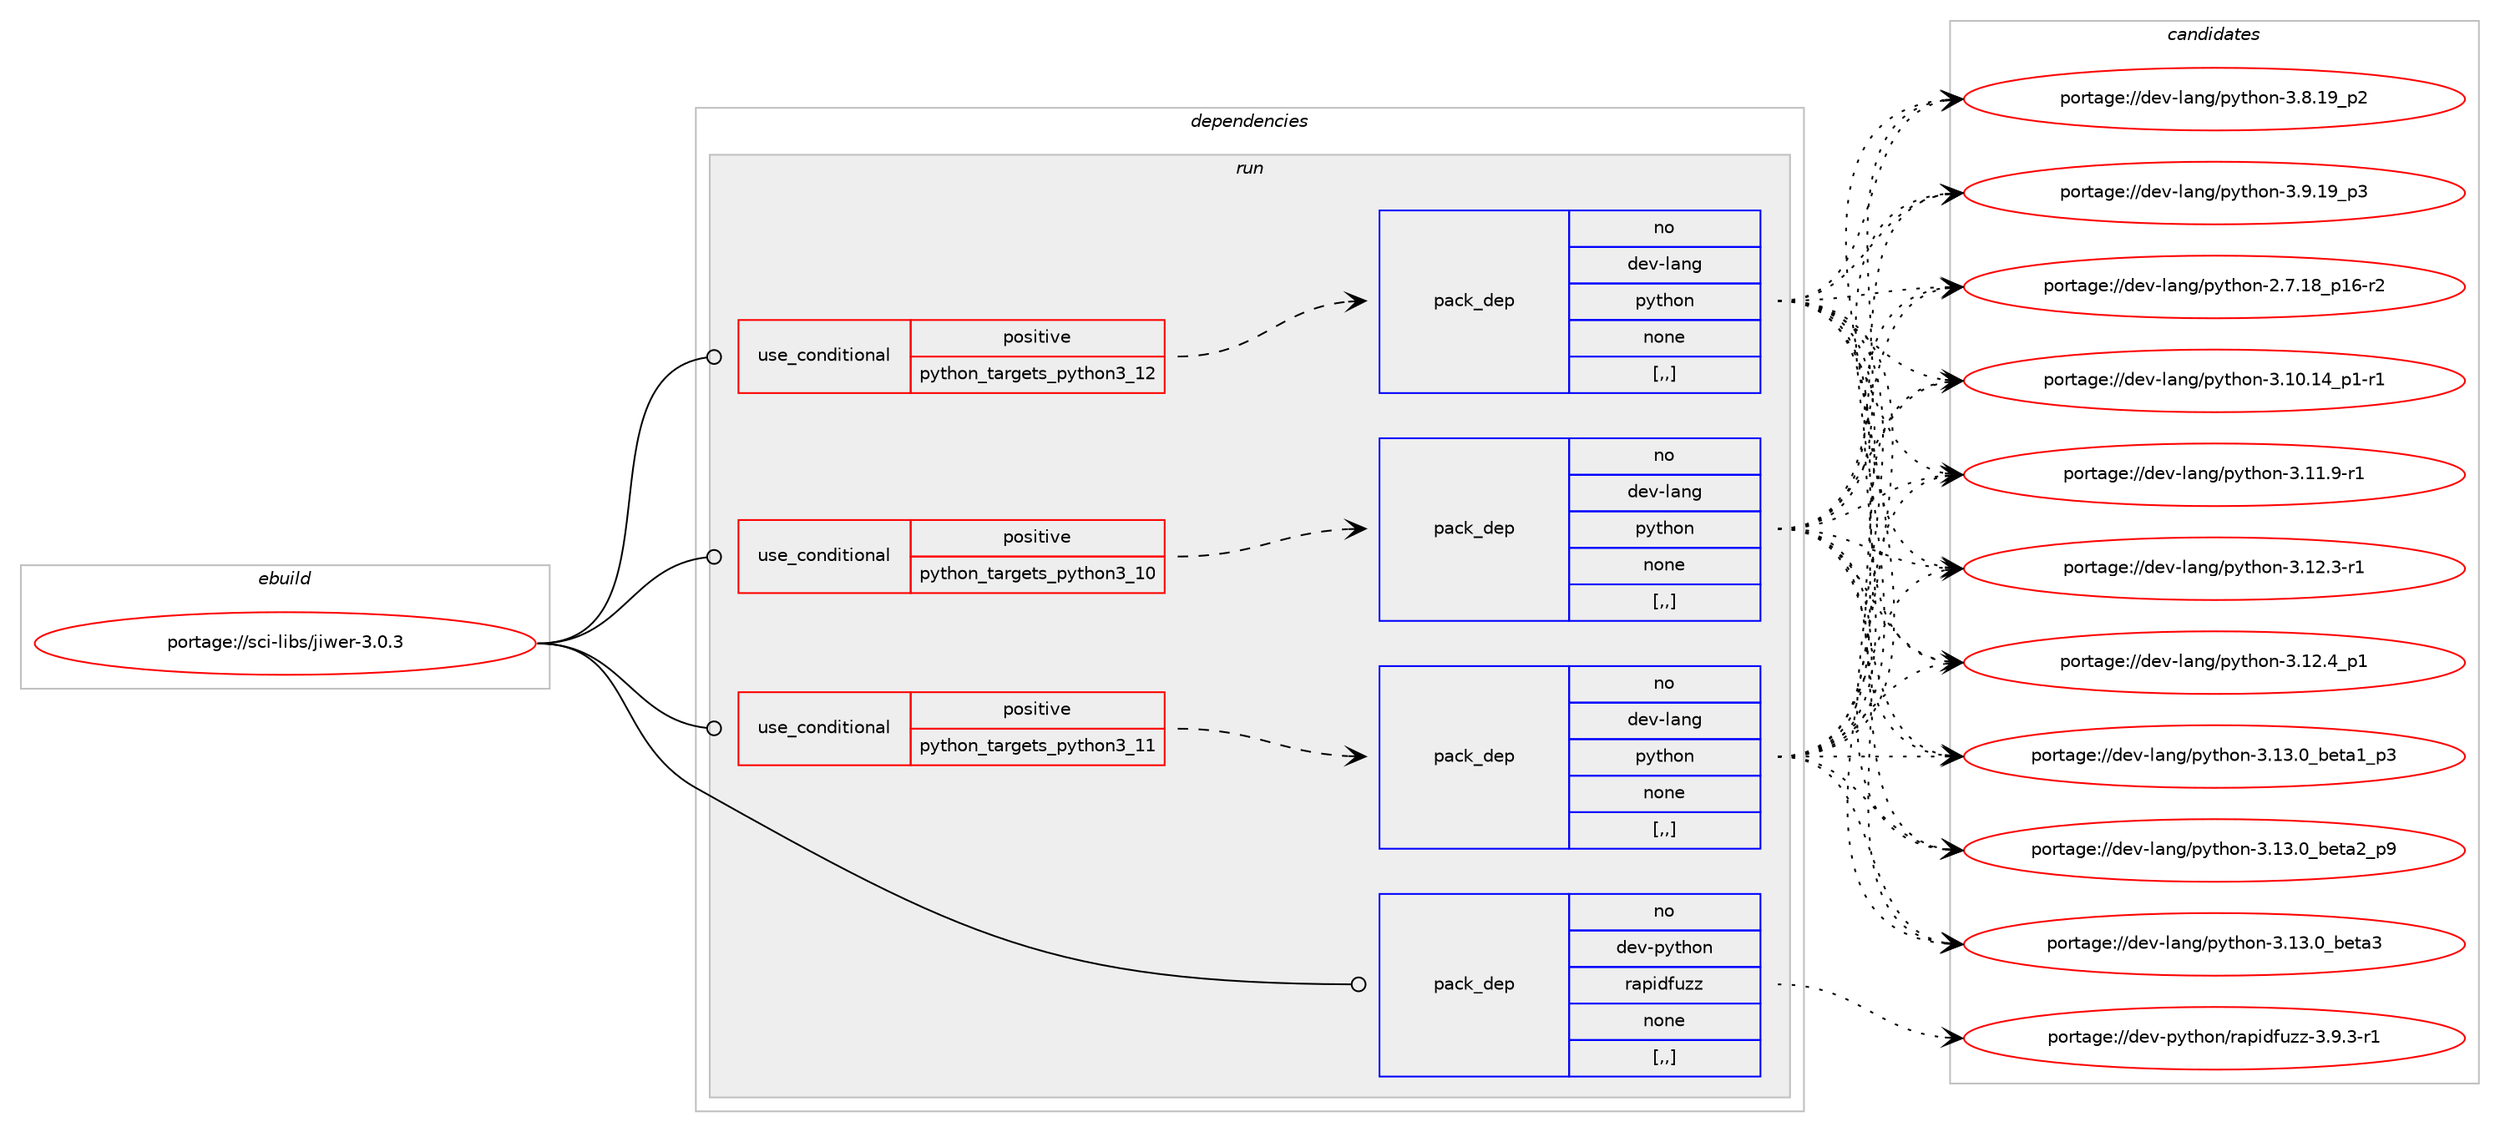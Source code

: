 digraph prolog {

# *************
# Graph options
# *************

newrank=true;
concentrate=true;
compound=true;
graph [rankdir=LR,fontname=Helvetica,fontsize=10,ranksep=1.5];#, ranksep=2.5, nodesep=0.2];
edge  [arrowhead=vee];
node  [fontname=Helvetica,fontsize=10];

# **********
# The ebuild
# **********

subgraph cluster_leftcol {
color=gray;
rank=same;
label=<<i>ebuild</i>>;
id [label="portage://sci-libs/jiwer-3.0.3", color=red, width=4, href="../sci-libs/jiwer-3.0.3.svg"];
}

# ****************
# The dependencies
# ****************

subgraph cluster_midcol {
color=gray;
label=<<i>dependencies</i>>;
subgraph cluster_compile {
fillcolor="#eeeeee";
style=filled;
label=<<i>compile</i>>;
}
subgraph cluster_compileandrun {
fillcolor="#eeeeee";
style=filled;
label=<<i>compile and run</i>>;
}
subgraph cluster_run {
fillcolor="#eeeeee";
style=filled;
label=<<i>run</i>>;
subgraph cond103853 {
dependency393085 [label=<<TABLE BORDER="0" CELLBORDER="1" CELLSPACING="0" CELLPADDING="4"><TR><TD ROWSPAN="3" CELLPADDING="10">use_conditional</TD></TR><TR><TD>positive</TD></TR><TR><TD>python_targets_python3_10</TD></TR></TABLE>>, shape=none, color=red];
subgraph pack286438 {
dependency393086 [label=<<TABLE BORDER="0" CELLBORDER="1" CELLSPACING="0" CELLPADDING="4" WIDTH="220"><TR><TD ROWSPAN="6" CELLPADDING="30">pack_dep</TD></TR><TR><TD WIDTH="110">no</TD></TR><TR><TD>dev-lang</TD></TR><TR><TD>python</TD></TR><TR><TD>none</TD></TR><TR><TD>[,,]</TD></TR></TABLE>>, shape=none, color=blue];
}
dependency393085:e -> dependency393086:w [weight=20,style="dashed",arrowhead="vee"];
}
id:e -> dependency393085:w [weight=20,style="solid",arrowhead="odot"];
subgraph cond103854 {
dependency393087 [label=<<TABLE BORDER="0" CELLBORDER="1" CELLSPACING="0" CELLPADDING="4"><TR><TD ROWSPAN="3" CELLPADDING="10">use_conditional</TD></TR><TR><TD>positive</TD></TR><TR><TD>python_targets_python3_11</TD></TR></TABLE>>, shape=none, color=red];
subgraph pack286439 {
dependency393088 [label=<<TABLE BORDER="0" CELLBORDER="1" CELLSPACING="0" CELLPADDING="4" WIDTH="220"><TR><TD ROWSPAN="6" CELLPADDING="30">pack_dep</TD></TR><TR><TD WIDTH="110">no</TD></TR><TR><TD>dev-lang</TD></TR><TR><TD>python</TD></TR><TR><TD>none</TD></TR><TR><TD>[,,]</TD></TR></TABLE>>, shape=none, color=blue];
}
dependency393087:e -> dependency393088:w [weight=20,style="dashed",arrowhead="vee"];
}
id:e -> dependency393087:w [weight=20,style="solid",arrowhead="odot"];
subgraph cond103855 {
dependency393089 [label=<<TABLE BORDER="0" CELLBORDER="1" CELLSPACING="0" CELLPADDING="4"><TR><TD ROWSPAN="3" CELLPADDING="10">use_conditional</TD></TR><TR><TD>positive</TD></TR><TR><TD>python_targets_python3_12</TD></TR></TABLE>>, shape=none, color=red];
subgraph pack286440 {
dependency393090 [label=<<TABLE BORDER="0" CELLBORDER="1" CELLSPACING="0" CELLPADDING="4" WIDTH="220"><TR><TD ROWSPAN="6" CELLPADDING="30">pack_dep</TD></TR><TR><TD WIDTH="110">no</TD></TR><TR><TD>dev-lang</TD></TR><TR><TD>python</TD></TR><TR><TD>none</TD></TR><TR><TD>[,,]</TD></TR></TABLE>>, shape=none, color=blue];
}
dependency393089:e -> dependency393090:w [weight=20,style="dashed",arrowhead="vee"];
}
id:e -> dependency393089:w [weight=20,style="solid",arrowhead="odot"];
subgraph pack286441 {
dependency393091 [label=<<TABLE BORDER="0" CELLBORDER="1" CELLSPACING="0" CELLPADDING="4" WIDTH="220"><TR><TD ROWSPAN="6" CELLPADDING="30">pack_dep</TD></TR><TR><TD WIDTH="110">no</TD></TR><TR><TD>dev-python</TD></TR><TR><TD>rapidfuzz</TD></TR><TR><TD>none</TD></TR><TR><TD>[,,]</TD></TR></TABLE>>, shape=none, color=blue];
}
id:e -> dependency393091:w [weight=20,style="solid",arrowhead="odot"];
}
}

# **************
# The candidates
# **************

subgraph cluster_choices {
rank=same;
color=gray;
label=<<i>candidates</i>>;

subgraph choice286438 {
color=black;
nodesep=1;
choice100101118451089711010347112121116104111110455046554649569511249544511450 [label="portage://dev-lang/python-2.7.18_p16-r2", color=red, width=4,href="../dev-lang/python-2.7.18_p16-r2.svg"];
choice100101118451089711010347112121116104111110455146494846495295112494511449 [label="portage://dev-lang/python-3.10.14_p1-r1", color=red, width=4,href="../dev-lang/python-3.10.14_p1-r1.svg"];
choice100101118451089711010347112121116104111110455146494946574511449 [label="portage://dev-lang/python-3.11.9-r1", color=red, width=4,href="../dev-lang/python-3.11.9-r1.svg"];
choice100101118451089711010347112121116104111110455146495046514511449 [label="portage://dev-lang/python-3.12.3-r1", color=red, width=4,href="../dev-lang/python-3.12.3-r1.svg"];
choice100101118451089711010347112121116104111110455146495046529511249 [label="portage://dev-lang/python-3.12.4_p1", color=red, width=4,href="../dev-lang/python-3.12.4_p1.svg"];
choice10010111845108971101034711212111610411111045514649514648959810111697499511251 [label="portage://dev-lang/python-3.13.0_beta1_p3", color=red, width=4,href="../dev-lang/python-3.13.0_beta1_p3.svg"];
choice10010111845108971101034711212111610411111045514649514648959810111697509511257 [label="portage://dev-lang/python-3.13.0_beta2_p9", color=red, width=4,href="../dev-lang/python-3.13.0_beta2_p9.svg"];
choice1001011184510897110103471121211161041111104551464951464895981011169751 [label="portage://dev-lang/python-3.13.0_beta3", color=red, width=4,href="../dev-lang/python-3.13.0_beta3.svg"];
choice100101118451089711010347112121116104111110455146564649579511250 [label="portage://dev-lang/python-3.8.19_p2", color=red, width=4,href="../dev-lang/python-3.8.19_p2.svg"];
choice100101118451089711010347112121116104111110455146574649579511251 [label="portage://dev-lang/python-3.9.19_p3", color=red, width=4,href="../dev-lang/python-3.9.19_p3.svg"];
dependency393086:e -> choice100101118451089711010347112121116104111110455046554649569511249544511450:w [style=dotted,weight="100"];
dependency393086:e -> choice100101118451089711010347112121116104111110455146494846495295112494511449:w [style=dotted,weight="100"];
dependency393086:e -> choice100101118451089711010347112121116104111110455146494946574511449:w [style=dotted,weight="100"];
dependency393086:e -> choice100101118451089711010347112121116104111110455146495046514511449:w [style=dotted,weight="100"];
dependency393086:e -> choice100101118451089711010347112121116104111110455146495046529511249:w [style=dotted,weight="100"];
dependency393086:e -> choice10010111845108971101034711212111610411111045514649514648959810111697499511251:w [style=dotted,weight="100"];
dependency393086:e -> choice10010111845108971101034711212111610411111045514649514648959810111697509511257:w [style=dotted,weight="100"];
dependency393086:e -> choice1001011184510897110103471121211161041111104551464951464895981011169751:w [style=dotted,weight="100"];
dependency393086:e -> choice100101118451089711010347112121116104111110455146564649579511250:w [style=dotted,weight="100"];
dependency393086:e -> choice100101118451089711010347112121116104111110455146574649579511251:w [style=dotted,weight="100"];
}
subgraph choice286439 {
color=black;
nodesep=1;
choice100101118451089711010347112121116104111110455046554649569511249544511450 [label="portage://dev-lang/python-2.7.18_p16-r2", color=red, width=4,href="../dev-lang/python-2.7.18_p16-r2.svg"];
choice100101118451089711010347112121116104111110455146494846495295112494511449 [label="portage://dev-lang/python-3.10.14_p1-r1", color=red, width=4,href="../dev-lang/python-3.10.14_p1-r1.svg"];
choice100101118451089711010347112121116104111110455146494946574511449 [label="portage://dev-lang/python-3.11.9-r1", color=red, width=4,href="../dev-lang/python-3.11.9-r1.svg"];
choice100101118451089711010347112121116104111110455146495046514511449 [label="portage://dev-lang/python-3.12.3-r1", color=red, width=4,href="../dev-lang/python-3.12.3-r1.svg"];
choice100101118451089711010347112121116104111110455146495046529511249 [label="portage://dev-lang/python-3.12.4_p1", color=red, width=4,href="../dev-lang/python-3.12.4_p1.svg"];
choice10010111845108971101034711212111610411111045514649514648959810111697499511251 [label="portage://dev-lang/python-3.13.0_beta1_p3", color=red, width=4,href="../dev-lang/python-3.13.0_beta1_p3.svg"];
choice10010111845108971101034711212111610411111045514649514648959810111697509511257 [label="portage://dev-lang/python-3.13.0_beta2_p9", color=red, width=4,href="../dev-lang/python-3.13.0_beta2_p9.svg"];
choice1001011184510897110103471121211161041111104551464951464895981011169751 [label="portage://dev-lang/python-3.13.0_beta3", color=red, width=4,href="../dev-lang/python-3.13.0_beta3.svg"];
choice100101118451089711010347112121116104111110455146564649579511250 [label="portage://dev-lang/python-3.8.19_p2", color=red, width=4,href="../dev-lang/python-3.8.19_p2.svg"];
choice100101118451089711010347112121116104111110455146574649579511251 [label="portage://dev-lang/python-3.9.19_p3", color=red, width=4,href="../dev-lang/python-3.9.19_p3.svg"];
dependency393088:e -> choice100101118451089711010347112121116104111110455046554649569511249544511450:w [style=dotted,weight="100"];
dependency393088:e -> choice100101118451089711010347112121116104111110455146494846495295112494511449:w [style=dotted,weight="100"];
dependency393088:e -> choice100101118451089711010347112121116104111110455146494946574511449:w [style=dotted,weight="100"];
dependency393088:e -> choice100101118451089711010347112121116104111110455146495046514511449:w [style=dotted,weight="100"];
dependency393088:e -> choice100101118451089711010347112121116104111110455146495046529511249:w [style=dotted,weight="100"];
dependency393088:e -> choice10010111845108971101034711212111610411111045514649514648959810111697499511251:w [style=dotted,weight="100"];
dependency393088:e -> choice10010111845108971101034711212111610411111045514649514648959810111697509511257:w [style=dotted,weight="100"];
dependency393088:e -> choice1001011184510897110103471121211161041111104551464951464895981011169751:w [style=dotted,weight="100"];
dependency393088:e -> choice100101118451089711010347112121116104111110455146564649579511250:w [style=dotted,weight="100"];
dependency393088:e -> choice100101118451089711010347112121116104111110455146574649579511251:w [style=dotted,weight="100"];
}
subgraph choice286440 {
color=black;
nodesep=1;
choice100101118451089711010347112121116104111110455046554649569511249544511450 [label="portage://dev-lang/python-2.7.18_p16-r2", color=red, width=4,href="../dev-lang/python-2.7.18_p16-r2.svg"];
choice100101118451089711010347112121116104111110455146494846495295112494511449 [label="portage://dev-lang/python-3.10.14_p1-r1", color=red, width=4,href="../dev-lang/python-3.10.14_p1-r1.svg"];
choice100101118451089711010347112121116104111110455146494946574511449 [label="portage://dev-lang/python-3.11.9-r1", color=red, width=4,href="../dev-lang/python-3.11.9-r1.svg"];
choice100101118451089711010347112121116104111110455146495046514511449 [label="portage://dev-lang/python-3.12.3-r1", color=red, width=4,href="../dev-lang/python-3.12.3-r1.svg"];
choice100101118451089711010347112121116104111110455146495046529511249 [label="portage://dev-lang/python-3.12.4_p1", color=red, width=4,href="../dev-lang/python-3.12.4_p1.svg"];
choice10010111845108971101034711212111610411111045514649514648959810111697499511251 [label="portage://dev-lang/python-3.13.0_beta1_p3", color=red, width=4,href="../dev-lang/python-3.13.0_beta1_p3.svg"];
choice10010111845108971101034711212111610411111045514649514648959810111697509511257 [label="portage://dev-lang/python-3.13.0_beta2_p9", color=red, width=4,href="../dev-lang/python-3.13.0_beta2_p9.svg"];
choice1001011184510897110103471121211161041111104551464951464895981011169751 [label="portage://dev-lang/python-3.13.0_beta3", color=red, width=4,href="../dev-lang/python-3.13.0_beta3.svg"];
choice100101118451089711010347112121116104111110455146564649579511250 [label="portage://dev-lang/python-3.8.19_p2", color=red, width=4,href="../dev-lang/python-3.8.19_p2.svg"];
choice100101118451089711010347112121116104111110455146574649579511251 [label="portage://dev-lang/python-3.9.19_p3", color=red, width=4,href="../dev-lang/python-3.9.19_p3.svg"];
dependency393090:e -> choice100101118451089711010347112121116104111110455046554649569511249544511450:w [style=dotted,weight="100"];
dependency393090:e -> choice100101118451089711010347112121116104111110455146494846495295112494511449:w [style=dotted,weight="100"];
dependency393090:e -> choice100101118451089711010347112121116104111110455146494946574511449:w [style=dotted,weight="100"];
dependency393090:e -> choice100101118451089711010347112121116104111110455146495046514511449:w [style=dotted,weight="100"];
dependency393090:e -> choice100101118451089711010347112121116104111110455146495046529511249:w [style=dotted,weight="100"];
dependency393090:e -> choice10010111845108971101034711212111610411111045514649514648959810111697499511251:w [style=dotted,weight="100"];
dependency393090:e -> choice10010111845108971101034711212111610411111045514649514648959810111697509511257:w [style=dotted,weight="100"];
dependency393090:e -> choice1001011184510897110103471121211161041111104551464951464895981011169751:w [style=dotted,weight="100"];
dependency393090:e -> choice100101118451089711010347112121116104111110455146564649579511250:w [style=dotted,weight="100"];
dependency393090:e -> choice100101118451089711010347112121116104111110455146574649579511251:w [style=dotted,weight="100"];
}
subgraph choice286441 {
color=black;
nodesep=1;
choice1001011184511212111610411111047114971121051001021171221224551465746514511449 [label="portage://dev-python/rapidfuzz-3.9.3-r1", color=red, width=4,href="../dev-python/rapidfuzz-3.9.3-r1.svg"];
dependency393091:e -> choice1001011184511212111610411111047114971121051001021171221224551465746514511449:w [style=dotted,weight="100"];
}
}

}
